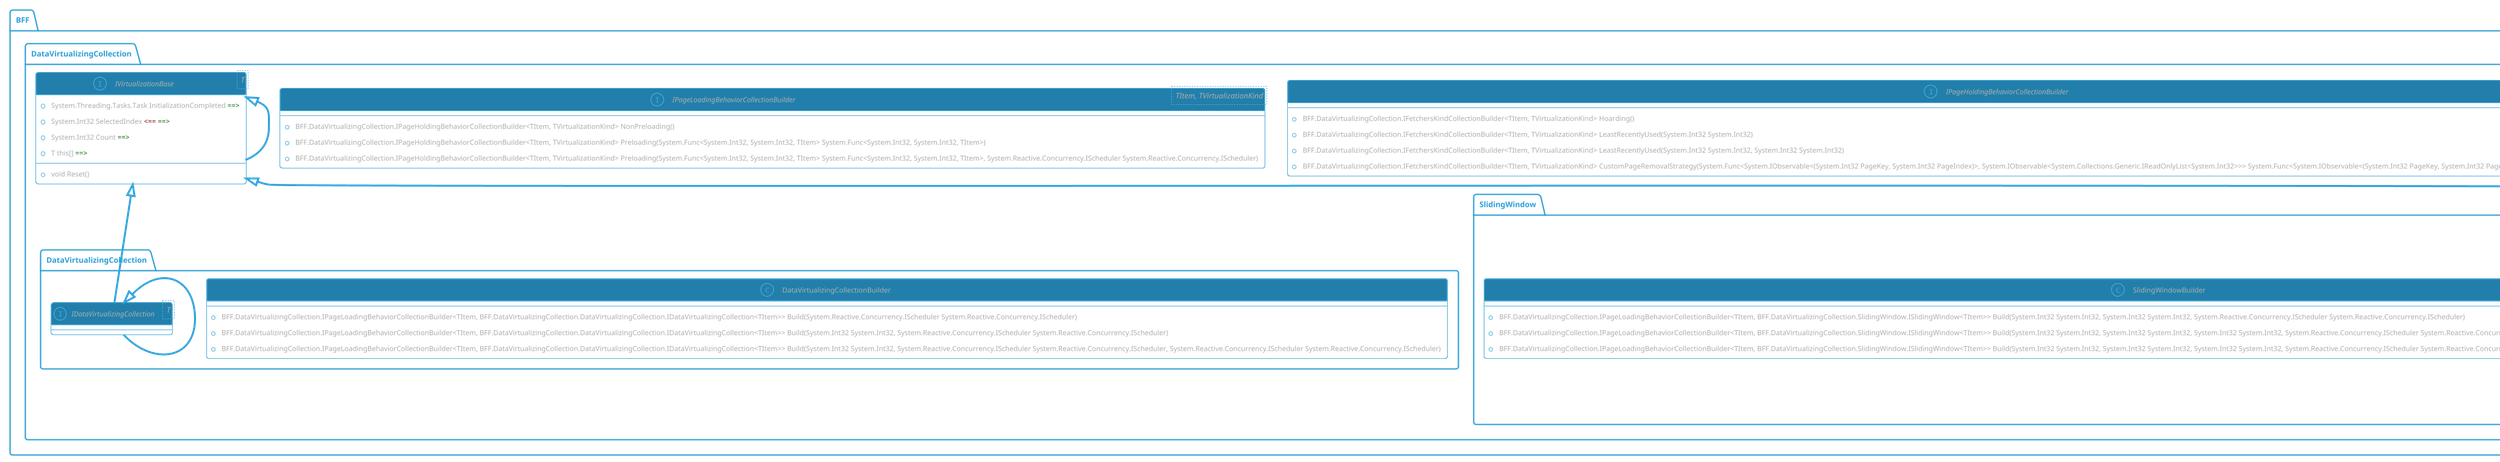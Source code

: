 @startuml
!theme cyborg-outline
class BFF.DataVirtualizingCollection.DataVirtualizingCollection.DataVirtualizingCollectionBuilder {
+BFF.DataVirtualizingCollection.IPageLoadingBehaviorCollectionBuilder<TItem, BFF.DataVirtualizingCollection.DataVirtualizingCollection.IDataVirtualizingCollection<TItem>> Build(System.Reactive.Concurrency.IScheduler System.Reactive.Concurrency.IScheduler)
+BFF.DataVirtualizingCollection.IPageLoadingBehaviorCollectionBuilder<TItem, BFF.DataVirtualizingCollection.DataVirtualizingCollection.IDataVirtualizingCollection<TItem>> Build(System.Int32 System.Int32, System.Reactive.Concurrency.IScheduler System.Reactive.Concurrency.IScheduler)
+BFF.DataVirtualizingCollection.IPageLoadingBehaviorCollectionBuilder<TItem, BFF.DataVirtualizingCollection.DataVirtualizingCollection.IDataVirtualizingCollection<TItem>> Build(System.Int32 System.Int32, System.Reactive.Concurrency.IScheduler System.Reactive.Concurrency.IScheduler, System.Reactive.Concurrency.IScheduler System.Reactive.Concurrency.IScheduler)
}
interface BFF.DataVirtualizingCollection.DataVirtualizingCollection.IDataVirtualizingCollection {
}
interface BFF.DataVirtualizingCollection.DataVirtualizingCollection.IDataVirtualizingCollection implements BFF.DataVirtualizingCollection.IVirtualizationBase
interface BFF.DataVirtualizingCollection.DataVirtualizingCollection.IDataVirtualizingCollection<T> {
}
interface BFF.DataVirtualizingCollection.DataVirtualizingCollection.IDataVirtualizingCollection<T> implements BFF.DataVirtualizingCollection.DataVirtualizingCollection.IDataVirtualizingCollection
interface BFF.DataVirtualizingCollection.IPageLoadingBehaviorCollectionBuilder<TItem, TVirtualizationKind> {
+BFF.DataVirtualizingCollection.IPageHoldingBehaviorCollectionBuilder<TItem, TVirtualizationKind> NonPreloading()
+BFF.DataVirtualizingCollection.IPageHoldingBehaviorCollectionBuilder<TItem, TVirtualizationKind> Preloading(System.Func<System.Int32, System.Int32, TItem> System.Func<System.Int32, System.Int32, TItem>)
+BFF.DataVirtualizingCollection.IPageHoldingBehaviorCollectionBuilder<TItem, TVirtualizationKind> Preloading(System.Func<System.Int32, System.Int32, TItem> System.Func<System.Int32, System.Int32, TItem>, System.Reactive.Concurrency.IScheduler System.Reactive.Concurrency.IScheduler)
}
interface BFF.DataVirtualizingCollection.IPageHoldingBehaviorCollectionBuilder<TItem, TVirtualizationKind> {
+BFF.DataVirtualizingCollection.IFetchersKindCollectionBuilder<TItem, TVirtualizationKind> Hoarding()
+BFF.DataVirtualizingCollection.IFetchersKindCollectionBuilder<TItem, TVirtualizationKind> LeastRecentlyUsed(System.Int32 System.Int32)
+BFF.DataVirtualizingCollection.IFetchersKindCollectionBuilder<TItem, TVirtualizationKind> LeastRecentlyUsed(System.Int32 System.Int32, System.Int32 System.Int32)
+BFF.DataVirtualizingCollection.IFetchersKindCollectionBuilder<TItem, TVirtualizationKind> CustomPageRemovalStrategy(System.Func<System.IObservable<(System.Int32 PageKey, System.Int32 PageIndex)>, System.IObservable<System.Collections.Generic.IReadOnlyList<System.Int32>>> System.Func<System.IObservable<(System.Int32 PageKey, System.Int32 PageIndex)>, System.IObservable<System.Collections.Generic.IReadOnlyList<System.Int32>>>)
}
interface BFF.DataVirtualizingCollection.IFetchersKindCollectionBuilder<TItem, TVirtualizationKind> {
+BFF.DataVirtualizingCollection.IIndexAccessBehaviorCollectionBuilder<TItem, TVirtualizationKind> NonTaskBasedFetchers(System.Func<System.Int32, System.Int32, TItem[]> System.Func<System.Int32, System.Int32, TItem[]>, System.Func<System.Int32> System.Func<System.Int32>)
+BFF.DataVirtualizingCollection.IAsyncOnlyIndexAccessBehaviorCollectionBuilder<TItem, TVirtualizationKind> TaskBasedFetchers(System.Func<System.Int32, System.Int32, System.Threading.Tasks.Task<TItem[]>> System.Func<System.Int32, System.Int32, System.Threading.Tasks.Task<TItem[]>>, System.Func<System.Threading.Tasks.Task<System.Int32>> System.Func<System.Threading.Tasks.Task<System.Int32>>)
+BFF.DataVirtualizingCollection.IIndexAccessBehaviorCollectionBuilder<TItem, TVirtualizationKind> NonTaskBasedFetchers(System.Func<System.Int32, System.Int32, System.Threading.CancellationToken, TItem[]> System.Func<System.Int32, System.Int32, System.Threading.CancellationToken, TItem[]>, System.Func<System.Threading.CancellationToken, System.Int32> System.Func<System.Threading.CancellationToken, System.Int32>)
+BFF.DataVirtualizingCollection.IAsyncOnlyIndexAccessBehaviorCollectionBuilder<TItem, TVirtualizationKind> TaskBasedFetchers(System.Func<System.Int32, System.Int32, System.Threading.CancellationToken, System.Threading.Tasks.Task<TItem[]>> System.Func<System.Int32, System.Int32, System.Threading.CancellationToken, System.Threading.Tasks.Task<TItem[]>>, System.Func<System.Threading.CancellationToken, System.Threading.Tasks.Task<System.Int32>> System.Func<System.Threading.CancellationToken, System.Threading.Tasks.Task<System.Int32>>)
+BFF.DataVirtualizingCollection.IAsyncOnlyIndexAccessBehaviorCollectionBuilder<TItem, TVirtualizationKind> AsyncEnumerableBasedFetchers(System.Func<System.Int32, System.Int32, System.Threading.CancellationToken, System.Collections.Generic.IAsyncEnumerable<TItem>> System.Func<System.Int32, System.Int32, System.Threading.CancellationToken, System.Collections.Generic.IAsyncEnumerable<TItem>>, System.Func<System.Threading.CancellationToken, System.Threading.Tasks.Task<System.Int32>> System.Func<System.Threading.CancellationToken, System.Threading.Tasks.Task<System.Int32>>)
}
interface BFF.DataVirtualizingCollection.IAsyncOnlyIndexAccessBehaviorCollectionBuilder<TItem, TVirtualizationKind> {
+BFF.DataVirtualizingCollection.IAsyncOnlyIndexAccessBehaviorCollectionBuilder<TItem, TVirtualizationKind> ImmediatePageRequests()
+BFF.DataVirtualizingCollection.IAsyncOnlyIndexAccessBehaviorCollectionBuilder<TItem, TVirtualizationKind> ThrottledLifoPageRequests()
+BFF.DataVirtualizingCollection.IAsyncOnlyIndexAccessBehaviorCollectionBuilder<TItem, TVirtualizationKind> ThrottledLifoPageRequests(System.TimeSpan System.TimeSpan)
+BFF.DataVirtualizingCollection.IAsyncOnlyIndexAccessBehaviorCollectionBuilder<TItem, TVirtualizationKind> ThrottledLifoPageRequests(System.Reactive.Concurrency.IScheduler System.Reactive.Concurrency.IScheduler)
+BFF.DataVirtualizingCollection.IAsyncOnlyIndexAccessBehaviorCollectionBuilder<TItem, TVirtualizationKind> ThrottledLifoPageRequests(System.TimeSpan System.TimeSpan, System.Reactive.Concurrency.IScheduler System.Reactive.Concurrency.IScheduler)
+TVirtualizationKind AsyncIndexAccess(System.Func<System.Int32, System.Int32, TItem> System.Func<System.Int32, System.Int32, TItem>)
+TVirtualizationKind AsyncIndexAccess(System.Func<System.Int32, System.Int32, TItem> System.Func<System.Int32, System.Int32, TItem>, System.Reactive.Concurrency.IScheduler System.Reactive.Concurrency.IScheduler)
+TVirtualizationKind AsyncIndexAccess(System.Func<System.Int32, System.Int32, TItem> System.Func<System.Int32, System.Int32, TItem>, System.Reactive.Concurrency.IScheduler System.Reactive.Concurrency.IScheduler, System.Reactive.Concurrency.IScheduler System.Reactive.Concurrency.IScheduler)
}
interface BFF.DataVirtualizingCollection.IIndexAccessBehaviorCollectionBuilder<TItem, TVirtualizationKind> {
+TVirtualizationKind SyncIndexAccess()
}
interface BFF.DataVirtualizingCollection.IVirtualizationBase {
+System.Threading.Tasks.Task InitializationCompleted <font color=darkgreen>==></font>
+System.Int32 SelectedIndex <font color=darkred><==</font> <font color=darkgreen>==></font>
+void Reset()
}
interface BFF.DataVirtualizingCollection.IVirtualizationBase<T> {
+System.Int32 Count <font color=darkgreen>==></font>
+T this[] <font color=darkgreen>==></font>
}
interface BFF.DataVirtualizingCollection.IVirtualizationBase<T> implements BFF.DataVirtualizingCollection.IVirtualizationBase
class BFF.DataVirtualizingCollection.PageRemoval.PageReplacementStrategyException {
}
interface BFF.DataVirtualizingCollection.SlidingWindow.ISlidingWindow {
+System.Int32 Offset <font color=darkgreen>==></font>
+System.Int32 MaximumOffset <font color=darkgreen>==></font>
+void SlideLeft()
+void SlideRight()
+void JumpTo(System.Int32 System.Int32)
+void IncreaseWindowSize()
+void DecreaseWindowSize()
+void IncreaseWindowSizeBy(System.Int32 System.Int32)
+void DecreaseWindowSizeBy(System.Int32 System.Int32)
+void SetWindowSizeTo(System.Int32 System.Int32)
}
interface BFF.DataVirtualizingCollection.SlidingWindow.ISlidingWindow implements BFF.DataVirtualizingCollection.IVirtualizationBase
interface BFF.DataVirtualizingCollection.SlidingWindow.ISlidingWindow<T> {
}
interface BFF.DataVirtualizingCollection.SlidingWindow.ISlidingWindow<T> implements BFF.DataVirtualizingCollection.SlidingWindow.ISlidingWindow
class BFF.DataVirtualizingCollection.SlidingWindow.SlidingWindowBuilder {
+BFF.DataVirtualizingCollection.IPageLoadingBehaviorCollectionBuilder<TItem, BFF.DataVirtualizingCollection.SlidingWindow.ISlidingWindow<TItem>> Build(System.Int32 System.Int32, System.Int32 System.Int32, System.Reactive.Concurrency.IScheduler System.Reactive.Concurrency.IScheduler)
+BFF.DataVirtualizingCollection.IPageLoadingBehaviorCollectionBuilder<TItem, BFF.DataVirtualizingCollection.SlidingWindow.ISlidingWindow<TItem>> Build(System.Int32 System.Int32, System.Int32 System.Int32, System.Int32 System.Int32, System.Reactive.Concurrency.IScheduler System.Reactive.Concurrency.IScheduler)
+BFF.DataVirtualizingCollection.IPageLoadingBehaviorCollectionBuilder<TItem, BFF.DataVirtualizingCollection.SlidingWindow.ISlidingWindow<TItem>> Build(System.Int32 System.Int32, System.Int32 System.Int32, System.Int32 System.Int32, System.Reactive.Concurrency.IScheduler System.Reactive.Concurrency.IScheduler, System.Reactive.Concurrency.IScheduler System.Reactive.Concurrency.IScheduler)
}

@enduml